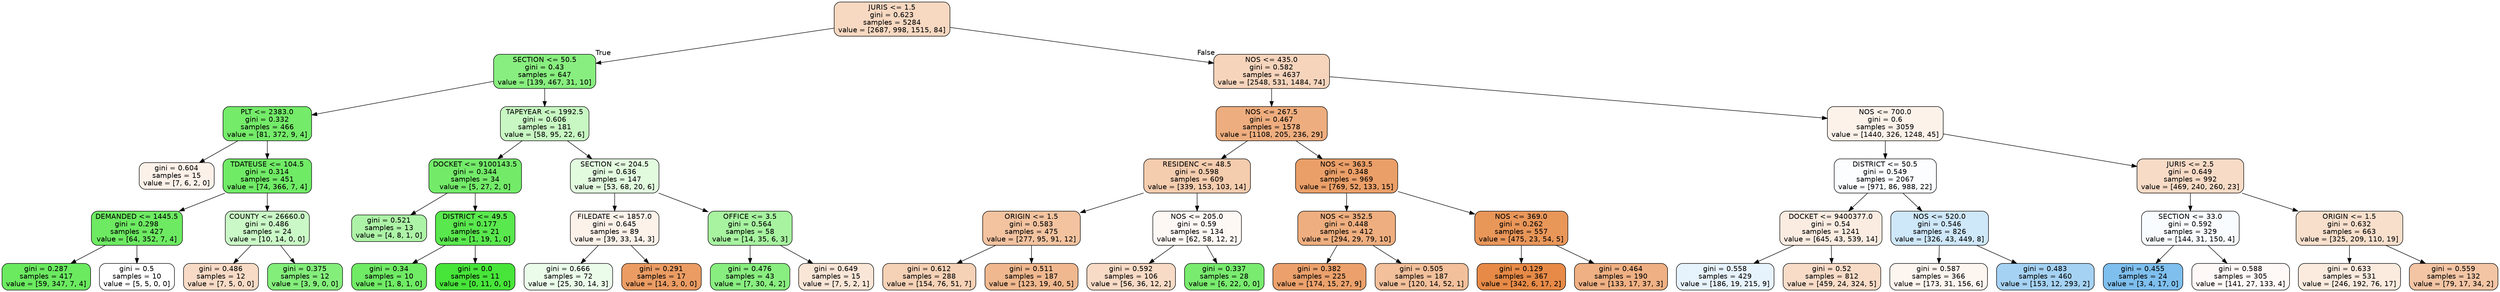 digraph Tree {
node [shape=box, style="filled, rounded", color="black", fontname=helvetica] ;
edge [fontname=helvetica] ;
0 [label="JURIS <= 1.5\ngini = 0.623\nsamples = 5284\nvalue = [2687, 998, 1515, 84]", fillcolor="#f7d8c1"] ;
1 [label="SECTION <= 50.5\ngini = 0.43\nsamples = 647\nvalue = [139, 467, 31, 10]", fillcolor="#88ee7f"] ;
0 -> 1 [labeldistance=2.5, labelangle=45, headlabel="True"] ;
2 [label="PLT <= 2383.0\ngini = 0.332\nsamples = 466\nvalue = [81, 372, 9, 4]", fillcolor="#74eb69"] ;
1 -> 2 ;
3 [label="gini = 0.604\nsamples = 15\nvalue = [7, 6, 2, 0]", fillcolor="#fcf1e9"] ;
2 -> 3 ;
4 [label="TDATEUSE <= 104.5\ngini = 0.314\nsamples = 451\nvalue = [74, 366, 7, 4]", fillcolor="#70eb66"] ;
2 -> 4 ;
5 [label="DEMANDED <= 1445.5\ngini = 0.298\nsamples = 427\nvalue = [64, 352, 7, 4]", fillcolor="#6dea62"] ;
4 -> 5 ;
6 [label="gini = 0.287\nsamples = 417\nvalue = [59, 347, 7, 4]", fillcolor="#6bea60"] ;
5 -> 6 ;
7 [label="gini = 0.5\nsamples = 10\nvalue = [5, 5, 0, 0]", fillcolor="#ffffff"] ;
5 -> 7 ;
8 [label="COUNTY <= 26660.0\ngini = 0.486\nsamples = 24\nvalue = [10, 14, 0, 0]", fillcolor="#caf8c6"] ;
4 -> 8 ;
9 [label="gini = 0.486\nsamples = 12\nvalue = [7, 5, 0, 0]", fillcolor="#f8dbc6"] ;
8 -> 9 ;
10 [label="gini = 0.375\nsamples = 12\nvalue = [3, 9, 0, 0]", fillcolor="#84ee7b"] ;
8 -> 10 ;
11 [label="TAPEYEAR <= 1992.5\ngini = 0.606\nsamples = 181\nvalue = [58, 95, 22, 6]", fillcolor="#c8f7c3"] ;
1 -> 11 ;
12 [label="DOCKET <= 9100143.5\ngini = 0.344\nsamples = 34\nvalue = [5, 27, 2, 0]", fillcolor="#73eb69"] ;
11 -> 12 ;
13 [label="gini = 0.521\nsamples = 13\nvalue = [4, 8, 1, 0]", fillcolor="#adf3a7"] ;
12 -> 13 ;
14 [label="DISTRICT <= 49.5\ngini = 0.177\nsamples = 21\nvalue = [1, 19, 1, 0]", fillcolor="#59e84d"] ;
12 -> 14 ;
15 [label="gini = 0.34\nsamples = 10\nvalue = [1, 8, 1, 0]", fillcolor="#70eb65"] ;
14 -> 15 ;
16 [label="gini = 0.0\nsamples = 11\nvalue = [0, 11, 0, 0]", fillcolor="#47e539"] ;
14 -> 16 ;
17 [label="SECTION <= 204.5\ngini = 0.636\nsamples = 147\nvalue = [53, 68, 20, 6]", fillcolor="#e2fbdf"] ;
11 -> 17 ;
18 [label="FILEDATE <= 1857.0\ngini = 0.645\nsamples = 89\nvalue = [39, 33, 14, 3]", fillcolor="#fcf2ea"] ;
17 -> 18 ;
19 [label="gini = 0.666\nsamples = 72\nvalue = [25, 30, 14, 3]", fillcolor="#ebfcea"] ;
18 -> 19 ;
20 [label="gini = 0.291\nsamples = 17\nvalue = [14, 3, 0, 0]", fillcolor="#eb9c63"] ;
18 -> 20 ;
21 [label="OFFICE <= 3.5\ngini = 0.564\nsamples = 58\nvalue = [14, 35, 6, 3]", fillcolor="#a7f3a0"] ;
17 -> 21 ;
22 [label="gini = 0.476\nsamples = 43\nvalue = [7, 30, 4, 2]", fillcolor="#89ee80"] ;
21 -> 22 ;
23 [label="gini = 0.649\nsamples = 15\nvalue = [7, 5, 2, 1]", fillcolor="#fae6d7"] ;
21 -> 23 ;
24 [label="NOS <= 435.0\ngini = 0.582\nsamples = 4637\nvalue = [2548, 531, 1484, 74]", fillcolor="#f6d4bc"] ;
0 -> 24 [labeldistance=2.5, labelangle=-45, headlabel="False"] ;
25 [label="NOS <= 267.5\ngini = 0.467\nsamples = 1578\nvalue = [1108, 205, 236, 29]", fillcolor="#eead7e"] ;
24 -> 25 ;
26 [label="RESIDENC <= 48.5\ngini = 0.598\nsamples = 609\nvalue = [339, 153, 103, 14]", fillcolor="#f4ccae"] ;
25 -> 26 ;
27 [label="ORIGIN <= 1.5\ngini = 0.583\nsamples = 475\nvalue = [277, 95, 91, 12]", fillcolor="#f3c3a0"] ;
26 -> 27 ;
28 [label="gini = 0.612\nsamples = 288\nvalue = [154, 76, 51, 7]", fillcolor="#f5d1b6"] ;
27 -> 28 ;
29 [label="gini = 0.511\nsamples = 187\nvalue = [123, 19, 40, 5]", fillcolor="#f0b88f"] ;
27 -> 29 ;
30 [label="NOS <= 205.0\ngini = 0.59\nsamples = 134\nvalue = [62, 58, 12, 2]", fillcolor="#fef8f5"] ;
26 -> 30 ;
31 [label="gini = 0.592\nsamples = 106\nvalue = [56, 36, 12, 2]", fillcolor="#f8dbc6"] ;
30 -> 31 ;
32 [label="gini = 0.337\nsamples = 28\nvalue = [6, 22, 0, 0]", fillcolor="#79ec6f"] ;
30 -> 32 ;
33 [label="NOS <= 363.5\ngini = 0.348\nsamples = 969\nvalue = [769, 52, 133, 15]", fillcolor="#eb9f68"] ;
25 -> 33 ;
34 [label="NOS <= 352.5\ngini = 0.448\nsamples = 412\nvalue = [294, 29, 79, 10]", fillcolor="#eeae7f"] ;
33 -> 34 ;
35 [label="gini = 0.382\nsamples = 225\nvalue = [174, 15, 27, 9]", fillcolor="#eca16c"] ;
34 -> 35 ;
36 [label="gini = 0.505\nsamples = 187\nvalue = [120, 14, 52, 1]", fillcolor="#f2c09b"] ;
34 -> 36 ;
37 [label="NOS <= 369.0\ngini = 0.262\nsamples = 557\nvalue = [475, 23, 54, 5]", fillcolor="#e99659"] ;
33 -> 37 ;
38 [label="gini = 0.129\nsamples = 367\nvalue = [342, 6, 17, 2]", fillcolor="#e78a47"] ;
37 -> 38 ;
39 [label="gini = 0.464\nsamples = 190\nvalue = [133, 17, 37, 3]", fillcolor="#efb083"] ;
37 -> 39 ;
40 [label="NOS <= 700.0\ngini = 0.6\nsamples = 3059\nvalue = [1440, 326, 1248, 45]", fillcolor="#fcf2ea"] ;
24 -> 40 ;
41 [label="DISTRICT <= 50.5\ngini = 0.549\nsamples = 2067\nvalue = [971, 86, 988, 22]", fillcolor="#fcfdff"] ;
40 -> 41 ;
42 [label="DOCKET <= 9400377.0\ngini = 0.54\nsamples = 1241\nvalue = [645, 43, 539, 14]", fillcolor="#fbece1"] ;
41 -> 42 ;
43 [label="gini = 0.558\nsamples = 429\nvalue = [186, 19, 215, 9]", fillcolor="#e7f3fc"] ;
42 -> 43 ;
44 [label="gini = 0.52\nsamples = 812\nvalue = [459, 24, 324, 5]", fillcolor="#f8dcc8"] ;
42 -> 44 ;
45 [label="NOS <= 520.0\ngini = 0.546\nsamples = 826\nvalue = [326, 43, 449, 8]", fillcolor="#cee7f9"] ;
41 -> 45 ;
46 [label="gini = 0.587\nsamples = 366\nvalue = [173, 31, 156, 6]", fillcolor="#fdf5ef"] ;
45 -> 46 ;
47 [label="gini = 0.483\nsamples = 460\nvalue = [153, 12, 293, 2]", fillcolor="#a5d2f3"] ;
45 -> 47 ;
48 [label="JURIS <= 2.5\ngini = 0.649\nsamples = 992\nvalue = [469, 240, 260, 23]", fillcolor="#f8dbc6"] ;
40 -> 48 ;
49 [label="SECTION <= 33.0\ngini = 0.592\nsamples = 329\nvalue = [144, 31, 150, 4]", fillcolor="#f9fcfe"] ;
48 -> 49 ;
50 [label="gini = 0.455\nsamples = 24\nvalue = [3, 4, 17, 0]", fillcolor="#7ebfee"] ;
49 -> 50 ;
51 [label="gini = 0.588\nsamples = 305\nvalue = [141, 27, 133, 4]", fillcolor="#fef9f6"] ;
49 -> 51 ;
52 [label="ORIGIN <= 1.5\ngini = 0.632\nsamples = 663\nvalue = [325, 209, 110, 19]", fillcolor="#f8dfcc"] ;
48 -> 52 ;
53 [label="gini = 0.633\nsamples = 531\nvalue = [246, 192, 76, 17]", fillcolor="#fbebdf"] ;
52 -> 53 ;
54 [label="gini = 0.559\nsamples = 132\nvalue = [79, 17, 34, 2]", fillcolor="#f3c5a4"] ;
52 -> 54 ;
}